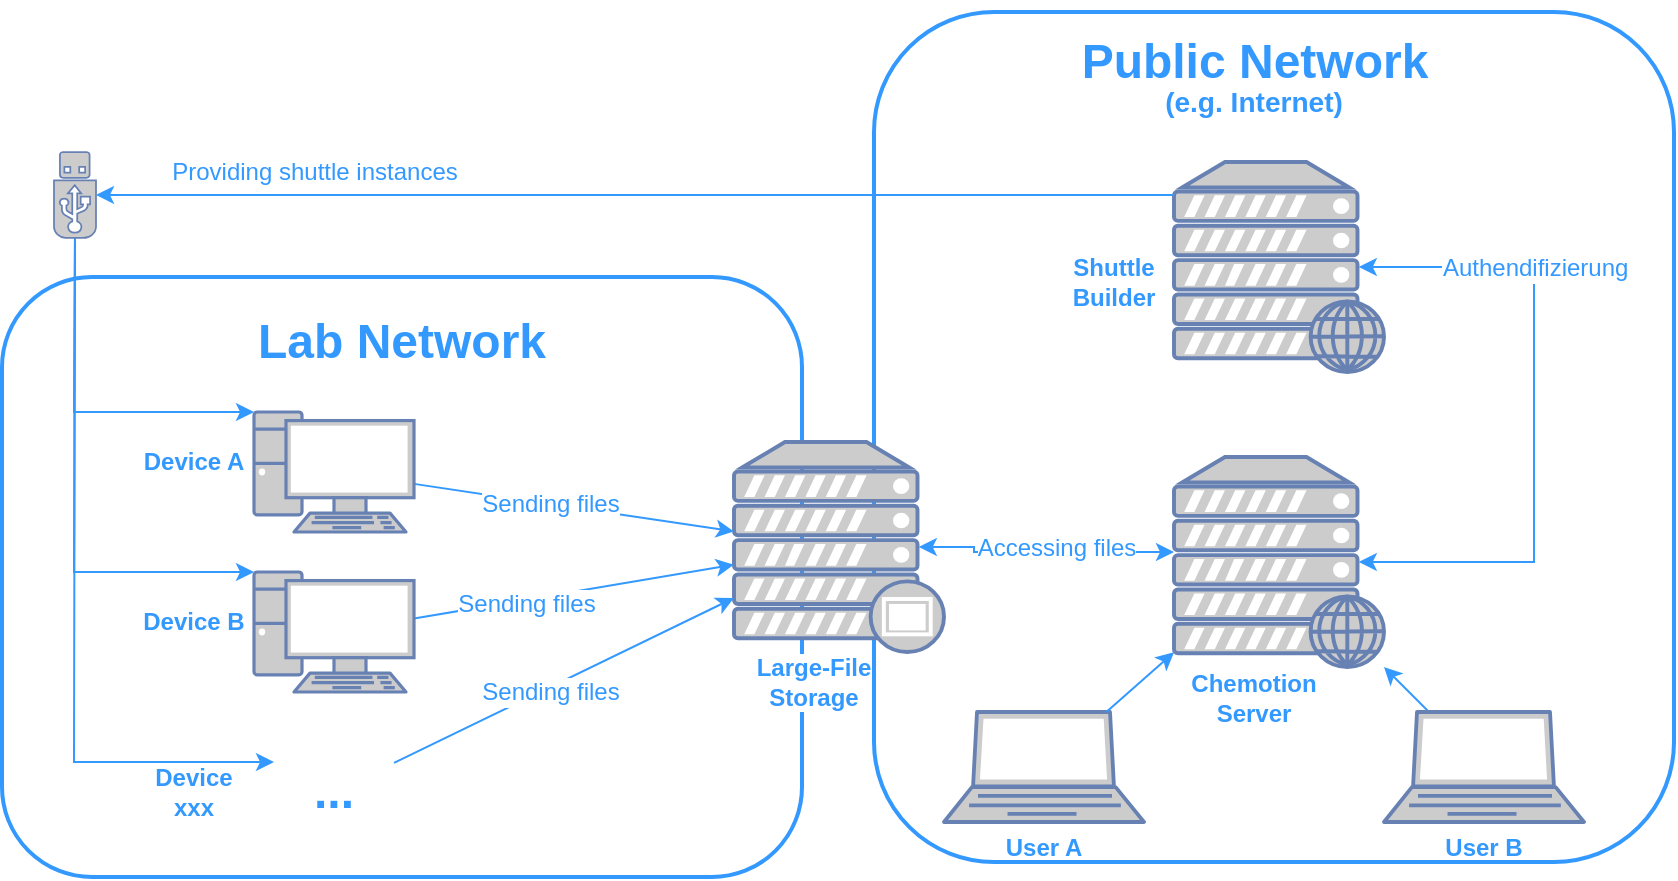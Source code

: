 <mxfile version="24.4.2" type="device">
  <diagram id="a45cf8ec-cd66-6f27-3ac3-be6e809c9e4a" name="Page-1">
    <mxGraphModel dx="1434" dy="786" grid="1" gridSize="10" guides="1" tooltips="1" connect="1" arrows="1" fold="1" page="1" pageScale="1" pageWidth="827" pageHeight="1169" background="none" math="0" shadow="0">
      <root>
        <mxCell id="0" />
        <mxCell id="1" parent="0" />
        <mxCell id="vSxy12ja7aY7yROHKYWs-179" value="" style="rounded=1;whiteSpace=wrap;html=1;fontColor=default;strokeColor=#3399FF;strokeWidth=2;" parent="1" vertex="1">
          <mxGeometry x="450" y="420" width="400" height="425" as="geometry" />
        </mxCell>
        <mxCell id="vSxy12ja7aY7yROHKYWs-176" value="" style="rounded=1;whiteSpace=wrap;html=1;fontColor=default;strokeColor=#3399FF;strokeWidth=2;" parent="1" vertex="1">
          <mxGeometry x="14" y="552.5" width="400" height="300" as="geometry" />
        </mxCell>
        <mxCell id="vSxy12ja7aY7yROHKYWs-178" value="" style="fontColor=#0066CC;verticalAlign=top;verticalLabelPosition=bottom;labelPosition=center;align=center;html=1;outlineConnect=0;fillColor=#CCCCCC;strokeColor=#6881B3;gradientColor=none;gradientDirection=north;strokeWidth=2;shape=mxgraph.networks.web_server;" parent="1" vertex="1">
          <mxGeometry x="600" y="495" width="105" height="105" as="geometry" />
        </mxCell>
        <mxCell id="vSxy12ja7aY7yROHKYWs-177" value="" style="fontColor=#0066CC;verticalAlign=top;verticalLabelPosition=bottom;labelPosition=center;align=center;html=1;outlineConnect=0;fillColor=#CCCCCC;strokeColor=#6881B3;gradientColor=none;gradientDirection=north;strokeWidth=2;shape=mxgraph.networks.proxy_server;" parent="1" vertex="1">
          <mxGeometry x="380" y="635" width="105" height="105" as="geometry" />
        </mxCell>
        <mxCell id="vSxy12ja7aY7yROHKYWs-180" value="" style="fontColor=#0066CC;verticalAlign=top;verticalLabelPosition=bottom;labelPosition=center;align=center;html=1;outlineConnect=0;fillColor=#CCCCCC;strokeColor=#6881B3;gradientColor=none;gradientDirection=north;strokeWidth=2;shape=mxgraph.networks.web_server;" parent="1" vertex="1">
          <mxGeometry x="600" y="642.5" width="105" height="105" as="geometry" />
        </mxCell>
        <mxCell id="vSxy12ja7aY7yROHKYWs-182" value="&lt;h1&gt;Lab Network&lt;/h1&gt;" style="text;html=1;align=center;verticalAlign=middle;whiteSpace=wrap;rounded=0;fontColor=#3399FF;" parent="1" vertex="1">
          <mxGeometry x="107" y="560" width="214" height="50" as="geometry" />
        </mxCell>
        <mxCell id="vSxy12ja7aY7yROHKYWs-184" value="&lt;h1&gt;Public Network&lt;/h1&gt;" style="text;html=1;align=center;verticalAlign=middle;whiteSpace=wrap;rounded=0;fontColor=#3399FF;" parent="1" vertex="1">
          <mxGeometry x="536.5" y="420" width="207" height="50" as="geometry" />
        </mxCell>
        <mxCell id="vSxy12ja7aY7yROHKYWs-185" value="&lt;h3&gt;(e.g. Internet)&lt;/h3&gt;" style="text;html=1;align=center;verticalAlign=middle;whiteSpace=wrap;rounded=0;fontColor=#3399FF;" parent="1" vertex="1">
          <mxGeometry x="590" y="450" width="100" height="30" as="geometry" />
        </mxCell>
        <mxCell id="vSxy12ja7aY7yROHKYWs-206" style="rounded=0;orthogonalLoop=1;jettySize=auto;html=1;strokeColor=#3399FF;align=center;verticalAlign=middle;fontFamily=Helvetica;fontSize=12;fontColor=#3399FF;labelBackgroundColor=default;endArrow=classic;" parent="1" source="vSxy12ja7aY7yROHKYWs-187" target="vSxy12ja7aY7yROHKYWs-177" edge="1">
          <mxGeometry relative="1" as="geometry">
            <mxPoint x="380" y="700" as="targetPoint" />
          </mxGeometry>
        </mxCell>
        <mxCell id="vSxy12ja7aY7yROHKYWs-211" value="Sending&amp;nbsp;files" style="edgeLabel;html=1;align=center;verticalAlign=middle;resizable=0;points=[];rounded=0;fontFamily=Helvetica;fontSize=12;fontColor=#3399FF;labelBackgroundColor=default;fillColor=none;gradientColor=none;" parent="vSxy12ja7aY7yROHKYWs-206" vertex="1" connectable="0">
          <mxGeometry x="-0.304" y="-2" relative="1" as="geometry">
            <mxPoint as="offset" />
          </mxGeometry>
        </mxCell>
        <mxCell id="vSxy12ja7aY7yROHKYWs-187" value="" style="fontColor=#0066CC;verticalAlign=top;verticalLabelPosition=bottom;labelPosition=center;align=center;html=1;outlineConnect=0;fillColor=#CCCCCC;strokeColor=#6881B3;gradientColor=none;gradientDirection=north;strokeWidth=2;shape=mxgraph.networks.pc;" parent="1" vertex="1">
          <mxGeometry x="140" y="700" width="80" height="60" as="geometry" />
        </mxCell>
        <mxCell id="vSxy12ja7aY7yROHKYWs-189" value="Device A" style="text;html=1;align=center;verticalAlign=middle;whiteSpace=wrap;rounded=0;fontColor=#3399FF;fontStyle=1" parent="1" vertex="1">
          <mxGeometry x="80" y="630" width="60" height="30" as="geometry" />
        </mxCell>
        <mxCell id="vSxy12ja7aY7yROHKYWs-190" value="Device B" style="text;html=1;align=center;verticalAlign=middle;whiteSpace=wrap;rounded=0;fontColor=#3399FF;fontStyle=1" parent="1" vertex="1">
          <mxGeometry x="80" y="710" width="60" height="30" as="geometry" />
        </mxCell>
        <mxCell id="vSxy12ja7aY7yROHKYWs-207" style="rounded=0;orthogonalLoop=1;jettySize=auto;html=1;strokeColor=#3399FF;align=center;verticalAlign=middle;fontFamily=Helvetica;fontSize=12;fontColor=#3399FF;labelBackgroundColor=default;endArrow=classic;" parent="1" source="vSxy12ja7aY7yROHKYWs-191" target="vSxy12ja7aY7yROHKYWs-177" edge="1">
          <mxGeometry relative="1" as="geometry" />
        </mxCell>
        <mxCell id="vSxy12ja7aY7yROHKYWs-213" value="Sending files" style="edgeLabel;html=1;align=center;verticalAlign=middle;resizable=0;points=[];rounded=0;fontFamily=Helvetica;fontSize=12;fontColor=#3399FF;labelBackgroundColor=default;fillColor=none;gradientColor=none;" parent="vSxy12ja7aY7yROHKYWs-207" vertex="1" connectable="0">
          <mxGeometry x="-0.162" relative="1" as="geometry">
            <mxPoint as="offset" />
          </mxGeometry>
        </mxCell>
        <mxCell id="vSxy12ja7aY7yROHKYWs-191" value="" style="fontColor=#0066CC;verticalAlign=top;verticalLabelPosition=bottom;labelPosition=center;align=center;html=1;outlineConnect=0;fillColor=#CCCCCC;strokeColor=#6881B3;gradientColor=none;gradientDirection=north;strokeWidth=2;shape=mxgraph.networks.pc;" parent="1" vertex="1">
          <mxGeometry x="140" y="620" width="80" height="60" as="geometry" />
        </mxCell>
        <mxCell id="vSxy12ja7aY7yROHKYWs-208" style="rounded=0;orthogonalLoop=1;jettySize=auto;html=1;strokeColor=#3399FF;align=center;verticalAlign=middle;fontFamily=Helvetica;fontSize=12;fontColor=#3399FF;labelBackgroundColor=default;endArrow=classic;" parent="1" source="vSxy12ja7aY7yROHKYWs-193" target="vSxy12ja7aY7yROHKYWs-177" edge="1">
          <mxGeometry relative="1" as="geometry">
            <mxPoint x="380" y="700" as="targetPoint" />
          </mxGeometry>
        </mxCell>
        <mxCell id="vSxy12ja7aY7yROHKYWs-212" value="Sending&amp;nbsp;files" style="edgeLabel;html=1;align=center;verticalAlign=middle;resizable=0;points=[];rounded=0;fontFamily=Helvetica;fontSize=12;fontColor=#3399FF;labelBackgroundColor=default;fillColor=none;gradientColor=none;" parent="vSxy12ja7aY7yROHKYWs-208" vertex="1" connectable="0">
          <mxGeometry x="-0.093" y="-2" relative="1" as="geometry">
            <mxPoint as="offset" />
          </mxGeometry>
        </mxCell>
        <mxCell id="vSxy12ja7aY7yROHKYWs-193" value="&lt;h1&gt;...&lt;/h1&gt;" style="text;html=1;align=center;verticalAlign=middle;whiteSpace=wrap;rounded=0;fontFamily=Helvetica;fontSize=12;fontColor=#3399FF;" parent="1" vertex="1">
          <mxGeometry x="150" y="795" width="60" height="30" as="geometry" />
        </mxCell>
        <mxCell id="vSxy12ja7aY7yROHKYWs-195" value="Device xxx" style="text;html=1;align=center;verticalAlign=middle;whiteSpace=wrap;rounded=0;fontColor=#3399FF;fontStyle=1" parent="1" vertex="1">
          <mxGeometry x="80" y="795" width="60" height="30" as="geometry" />
        </mxCell>
        <mxCell id="vSxy12ja7aY7yROHKYWs-196" value="&lt;b&gt;Chemotion Server&lt;/b&gt;" style="text;html=1;align=center;verticalAlign=middle;whiteSpace=wrap;rounded=0;fontFamily=Helvetica;fontSize=12;fontColor=#3399FF;" parent="1" vertex="1">
          <mxGeometry x="610" y="747.5" width="60" height="30" as="geometry" />
        </mxCell>
        <mxCell id="vSxy12ja7aY7yROHKYWs-197" value="&lt;b&gt;Shuttle Builder&lt;/b&gt;" style="text;html=1;align=center;verticalAlign=middle;whiteSpace=wrap;rounded=0;fontFamily=Helvetica;fontSize=12;fontColor=#3399FF;" parent="1" vertex="1">
          <mxGeometry x="540" y="540" width="60" height="30" as="geometry" />
        </mxCell>
        <mxCell id="vSxy12ja7aY7yROHKYWs-199" style="edgeStyle=orthogonalEdgeStyle;rounded=0;orthogonalLoop=1;jettySize=auto;html=1;fontFamily=Helvetica;fontSize=12;fontColor=#3399FF;strokeColor=#3399FF;startArrow=classic;startFill=1;entryX=0.88;entryY=0.5;entryDx=0;entryDy=0;entryPerimeter=0;exitX=0.88;exitY=0.5;exitDx=0;exitDy=0;exitPerimeter=0;" parent="1" source="vSxy12ja7aY7yROHKYWs-178" target="vSxy12ja7aY7yROHKYWs-180" edge="1">
          <mxGeometry relative="1" as="geometry">
            <mxPoint x="690" y="688" as="targetPoint" />
            <Array as="points">
              <mxPoint x="780" y="548" />
              <mxPoint x="780" y="695" />
            </Array>
          </mxGeometry>
        </mxCell>
        <mxCell id="vSxy12ja7aY7yROHKYWs-215" value="Authendifizierung&amp;nbsp;" style="edgeLabel;html=1;align=center;verticalAlign=middle;resizable=0;points=[];rounded=0;fontFamily=Helvetica;fontSize=12;fontColor=#3399FF;labelBackgroundColor=default;fillColor=none;gradientColor=none;" parent="vSxy12ja7aY7yROHKYWs-199" vertex="1" connectable="0">
          <mxGeometry x="-0.494" y="3" relative="1" as="geometry">
            <mxPoint x="8" y="3" as="offset" />
          </mxGeometry>
        </mxCell>
        <mxCell id="vSxy12ja7aY7yROHKYWs-204" value="&lt;b&gt;Large-File Storage&lt;/b&gt;" style="text;html=1;align=center;verticalAlign=middle;whiteSpace=wrap;rounded=0;fontFamily=Helvetica;fontSize=12;fontColor=#3399FF;labelBackgroundColor=default;" parent="1" vertex="1">
          <mxGeometry x="390" y="740" width="60" height="30" as="geometry" />
        </mxCell>
        <mxCell id="vSxy12ja7aY7yROHKYWs-222" style="edgeStyle=orthogonalEdgeStyle;rounded=0;orthogonalLoop=1;jettySize=auto;html=1;strokeColor=#3399FF;align=center;verticalAlign=middle;fontFamily=Helvetica;fontSize=12;fontColor=#3399FF;labelBackgroundColor=default;endArrow=classic;exitX=0.88;exitY=0.5;exitDx=0;exitDy=0;exitPerimeter=0;startArrow=classic;startFill=1;" parent="1" source="vSxy12ja7aY7yROHKYWs-177" target="vSxy12ja7aY7yROHKYWs-180" edge="1">
          <mxGeometry relative="1" as="geometry">
            <Array as="points">
              <mxPoint x="500" y="688" />
              <mxPoint x="500" y="690" />
            </Array>
          </mxGeometry>
        </mxCell>
        <mxCell id="vSxy12ja7aY7yROHKYWs-224" value="Accessing files" style="edgeLabel;html=1;align=center;verticalAlign=middle;resizable=0;points=[];rounded=0;fontFamily=Helvetica;fontSize=12;fontColor=#3399FF;labelBackgroundColor=default;fillColor=none;gradientColor=none;" parent="vSxy12ja7aY7yROHKYWs-222" vertex="1" connectable="0">
          <mxGeometry x="0.021" relative="1" as="geometry">
            <mxPoint x="4" y="-2" as="offset" />
          </mxGeometry>
        </mxCell>
        <mxCell id="vSxy12ja7aY7yROHKYWs-228" style="rounded=0;orthogonalLoop=1;jettySize=auto;html=1;strokeColor=#3399FF;align=center;verticalAlign=middle;fontFamily=Helvetica;fontSize=12;fontColor=#3399FF;labelBackgroundColor=default;endArrow=classic;" parent="1" source="vSxy12ja7aY7yROHKYWs-225" target="vSxy12ja7aY7yROHKYWs-180" edge="1">
          <mxGeometry relative="1" as="geometry" />
        </mxCell>
        <mxCell id="vSxy12ja7aY7yROHKYWs-225" value="" style="fontColor=#0066CC;verticalAlign=top;verticalLabelPosition=bottom;labelPosition=center;align=center;html=1;outlineConnect=0;fillColor=#CCCCCC;strokeColor=#6881B3;gradientColor=none;gradientDirection=north;strokeWidth=2;shape=mxgraph.networks.laptop;rounded=0;fontFamily=Helvetica;fontSize=12;labelBackgroundColor=default;" parent="1" vertex="1">
          <mxGeometry x="705" y="770" width="100" height="55" as="geometry" />
        </mxCell>
        <mxCell id="vSxy12ja7aY7yROHKYWs-227" value="" style="fontColor=#0066CC;verticalAlign=top;verticalLabelPosition=bottom;labelPosition=center;align=center;html=1;outlineConnect=0;fillColor=#CCCCCC;strokeColor=#6881B3;gradientColor=none;gradientDirection=north;strokeWidth=2;shape=mxgraph.networks.laptop;rounded=0;fontFamily=Helvetica;fontSize=12;labelBackgroundColor=default;" parent="1" vertex="1">
          <mxGeometry x="485" y="770" width="100" height="55" as="geometry" />
        </mxCell>
        <mxCell id="vSxy12ja7aY7yROHKYWs-229" style="rounded=0;orthogonalLoop=1;jettySize=auto;html=1;entryX=0;entryY=0.93;entryDx=0;entryDy=0;entryPerimeter=0;strokeColor=#3399FF;align=center;verticalAlign=middle;fontFamily=Helvetica;fontSize=12;fontColor=#3399FF;labelBackgroundColor=default;endArrow=classic;" parent="1" source="vSxy12ja7aY7yROHKYWs-227" target="vSxy12ja7aY7yROHKYWs-180" edge="1">
          <mxGeometry relative="1" as="geometry" />
        </mxCell>
        <mxCell id="vSxy12ja7aY7yROHKYWs-230" value="&lt;b&gt;User A&lt;/b&gt;" style="text;html=1;align=center;verticalAlign=middle;whiteSpace=wrap;rounded=0;fontFamily=Helvetica;fontSize=12;fontColor=#3399FF;" parent="1" vertex="1">
          <mxGeometry x="505" y="822.5" width="60" height="30" as="geometry" />
        </mxCell>
        <mxCell id="vSxy12ja7aY7yROHKYWs-231" value="&lt;b&gt;User B&lt;/b&gt;" style="text;html=1;align=center;verticalAlign=middle;whiteSpace=wrap;rounded=0;fontFamily=Helvetica;fontSize=12;fontColor=#3399FF;" parent="1" vertex="1">
          <mxGeometry x="725" y="822.5" width="60" height="30" as="geometry" />
        </mxCell>
        <mxCell id="vSxy12ja7aY7yROHKYWs-232" style="edgeStyle=orthogonalEdgeStyle;rounded=0;orthogonalLoop=1;jettySize=auto;html=1;exitX=0.5;exitY=1;exitDx=0;exitDy=0;exitPerimeter=0;entryX=0;entryY=0;entryDx=0;entryDy=0;entryPerimeter=0;strokeColor=#3399FF;align=center;verticalAlign=middle;fontFamily=Helvetica;fontSize=12;fontColor=#3399FF;labelBackgroundColor=default;endArrow=classic;" parent="1" source="vSxy12ja7aY7yROHKYWs-236" target="vSxy12ja7aY7yROHKYWs-191" edge="1">
          <mxGeometry relative="1" as="geometry">
            <Array as="points">
              <mxPoint x="51" y="530" />
              <mxPoint x="50" y="620" />
            </Array>
          </mxGeometry>
        </mxCell>
        <mxCell id="vSxy12ja7aY7yROHKYWs-233" style="edgeStyle=orthogonalEdgeStyle;rounded=0;orthogonalLoop=1;jettySize=auto;html=1;exitX=0.5;exitY=1;exitDx=0;exitDy=0;exitPerimeter=0;strokeColor=#3399FF;align=center;verticalAlign=middle;fontFamily=Helvetica;fontSize=12;fontColor=#3399FF;labelBackgroundColor=default;endArrow=classic;entryX=0;entryY=0;entryDx=0;entryDy=0;entryPerimeter=0;" parent="1" source="vSxy12ja7aY7yROHKYWs-236" target="vSxy12ja7aY7yROHKYWs-187" edge="1">
          <mxGeometry relative="1" as="geometry">
            <mxPoint x="600" y="558" as="sourcePoint" />
            <mxPoint x="140" y="630" as="targetPoint" />
            <Array as="points">
              <mxPoint x="51" y="530" />
              <mxPoint x="50" y="700" />
            </Array>
          </mxGeometry>
        </mxCell>
        <mxCell id="vSxy12ja7aY7yROHKYWs-234" style="edgeStyle=orthogonalEdgeStyle;rounded=0;orthogonalLoop=1;jettySize=auto;html=1;exitX=0.5;exitY=1;exitDx=0;exitDy=0;exitPerimeter=0;strokeColor=#3399FF;align=center;verticalAlign=middle;fontFamily=Helvetica;fontSize=12;fontColor=#3399FF;labelBackgroundColor=default;endArrow=classic;entryX=0;entryY=0;entryDx=0;entryDy=0;" parent="1" source="vSxy12ja7aY7yROHKYWs-236" target="vSxy12ja7aY7yROHKYWs-193" edge="1">
          <mxGeometry relative="1" as="geometry">
            <mxPoint x="600" y="558" as="sourcePoint" />
            <mxPoint x="140" y="700" as="targetPoint" />
            <Array as="points">
              <mxPoint x="51" y="530" />
              <mxPoint x="50" y="795" />
            </Array>
          </mxGeometry>
        </mxCell>
        <mxCell id="vSxy12ja7aY7yROHKYWs-239" value="&lt;span style=&quot;color: rgba(0, 0, 0, 0); font-family: monospace; font-size: 0px; text-align: start; background-color: rgb(251, 251, 251);&quot;&gt;%3CmxGraphModel%3E%3Croot%3E%3CmxCell%20id%3D%220%22%2F%3E%3CmxCell%20id%3D%221%22%20parent%3D%220%22%2F%3E%3CmxCell%20id%3D%222%22%20value%3D%22Providing%20shuttle%20instances%22%20style%3D%22edgeLabel%3Bhtml%3D1%3Balign%3Dcenter%3BverticalAlign%3Dmiddle%3Bresizable%3D0%3Bpoints%3D%5B%5D%3Brounded%3D0%3BfontFamily%3DHelvetica%3BfontSize%3D12%3BfontColor%3D%233399FF%3BlabelBackgroundColor%3Ddefault%3BfillColor%3Dnone%3BgradientColor%3Dnone%3B%22%20vertex%3D%221%22%20connectable%3D%220%22%20parent%3D%221%22%3E%3CmxGeometry%20x%3D%22210%22%20y%3D%22465%22%20as%3D%22geometry%22%2F%3E%3C%2FmxCell%3E%3C%2Froot%3E%3C%2FmxGraphModel%3E&lt;/span&gt;" style="edgeLabel;html=1;align=center;verticalAlign=middle;resizable=0;points=[];rounded=0;fontFamily=Helvetica;fontSize=12;fontColor=#3399FF;labelBackgroundColor=default;fillColor=none;gradientColor=none;" parent="vSxy12ja7aY7yROHKYWs-234" vertex="1" connectable="0">
          <mxGeometry x="-0.304" y="-1" relative="1" as="geometry">
            <mxPoint as="offset" />
          </mxGeometry>
        </mxCell>
        <mxCell id="vSxy12ja7aY7yROHKYWs-240" value="Providing shuttle instances" style="edgeLabel;html=1;align=center;verticalAlign=middle;resizable=0;points=[];rounded=0;fontFamily=Helvetica;fontSize=12;fontColor=#3399FF;labelBackgroundColor=default;fillColor=none;gradientColor=none;" parent="vSxy12ja7aY7yROHKYWs-234" vertex="1" connectable="0">
          <mxGeometry x="-0.343" y="-1" relative="1" as="geometry">
            <mxPoint x="121" y="-148" as="offset" />
          </mxGeometry>
        </mxCell>
        <mxCell id="vSxy12ja7aY7yROHKYWs-236" value="" style="fontColor=#0066CC;verticalAlign=top;verticalLabelPosition=bottom;labelPosition=center;align=center;html=1;outlineConnect=0;fillColor=#CCCCCC;strokeColor=#6881B3;gradientColor=none;gradientDirection=north;strokeWidth=2;shape=mxgraph.networks.usb_stick;rounded=0;fontFamily=Helvetica;fontSize=12;labelBackgroundColor=default;" parent="1" vertex="1">
          <mxGeometry x="40" y="490" width="21" height="43" as="geometry" />
        </mxCell>
        <mxCell id="vSxy12ja7aY7yROHKYWs-241" style="edgeStyle=orthogonalEdgeStyle;rounded=0;orthogonalLoop=1;jettySize=auto;html=1;entryX=1;entryY=0.5;entryDx=0;entryDy=0;entryPerimeter=0;strokeColor=#3399FF;align=center;verticalAlign=middle;fontFamily=Helvetica;fontSize=12;fontColor=#3399FF;labelBackgroundColor=default;endArrow=classic;" parent="1" source="vSxy12ja7aY7yROHKYWs-178" target="vSxy12ja7aY7yROHKYWs-236" edge="1">
          <mxGeometry relative="1" as="geometry">
            <Array as="points">
              <mxPoint x="331" y="512" />
            </Array>
          </mxGeometry>
        </mxCell>
      </root>
    </mxGraphModel>
  </diagram>
</mxfile>
